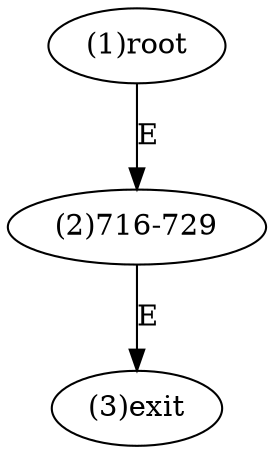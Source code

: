 digraph "" { 
1[ label="(1)root"];
2[ label="(2)716-729"];
3[ label="(3)exit"];
1->2[ label="E"];
2->3[ label="E"];
}